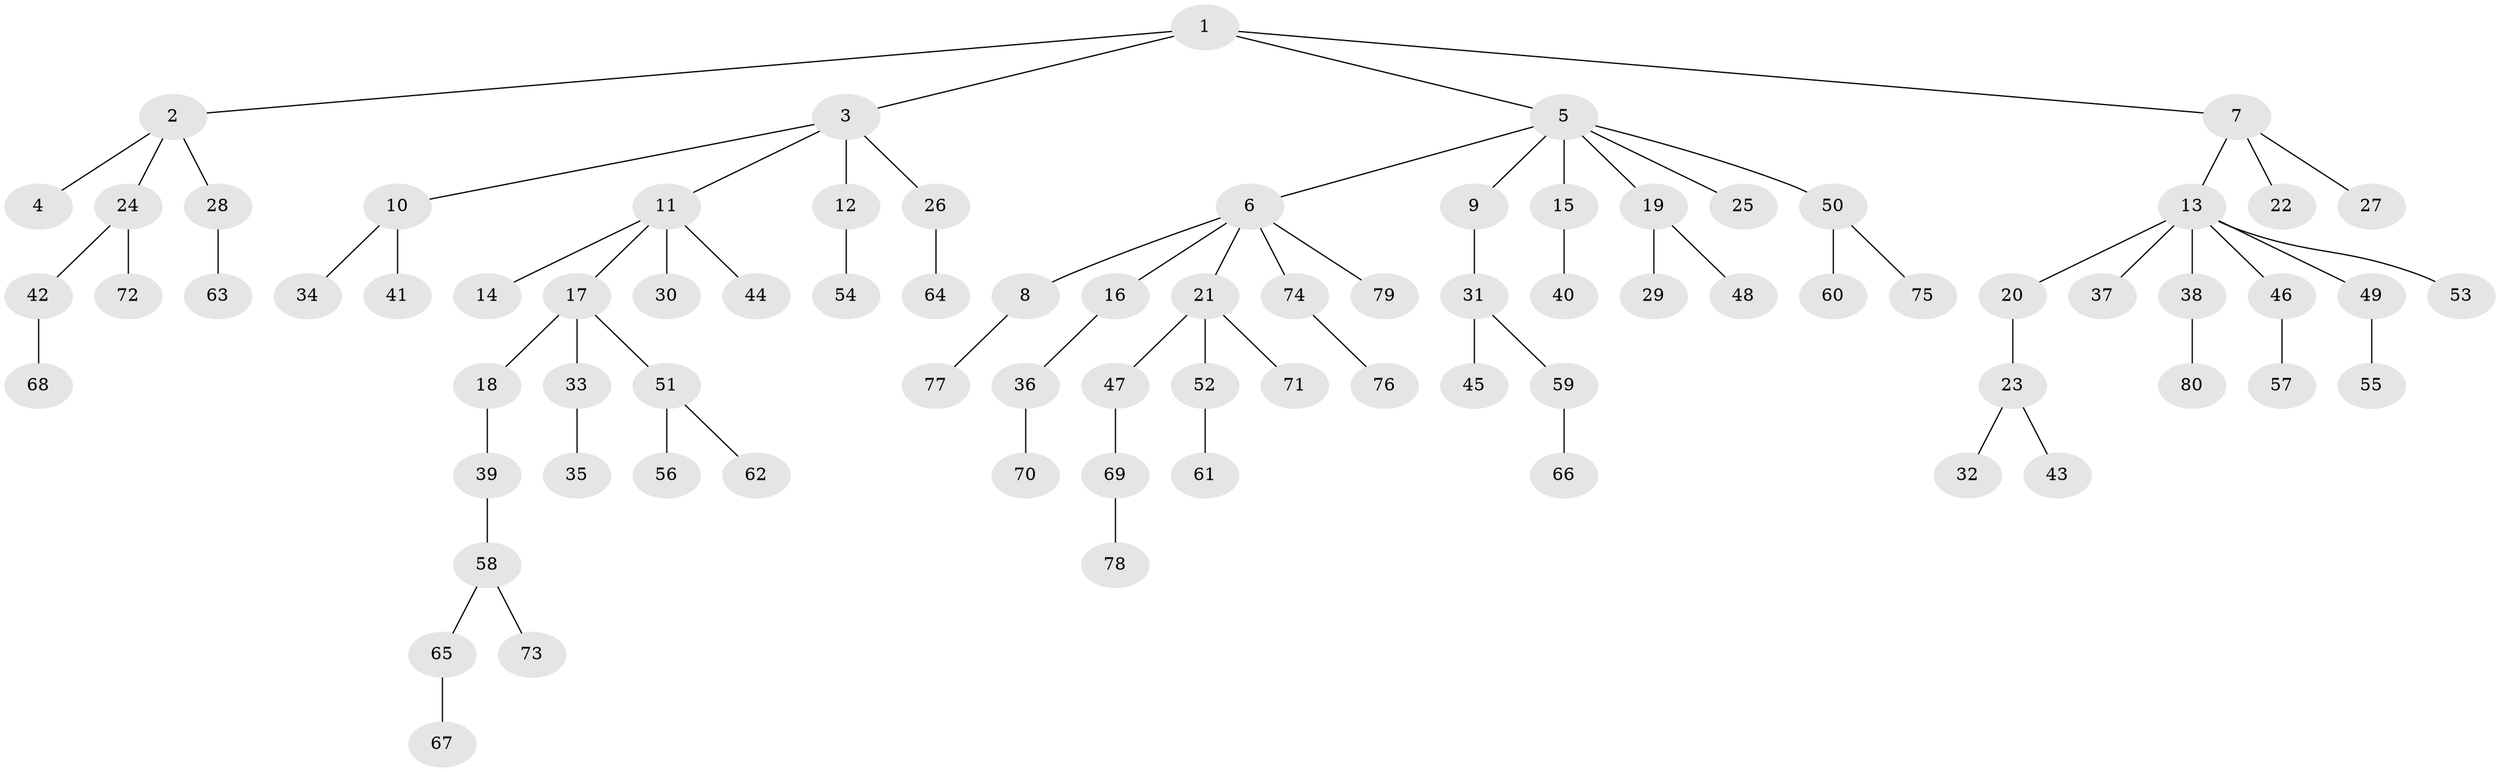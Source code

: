 // coarse degree distribution, {4: 0.06, 3: 0.08, 8: 0.02, 7: 0.04, 6: 0.02, 1: 0.64, 2: 0.14}
// Generated by graph-tools (version 1.1) at 2025/24/03/03/25 07:24:07]
// undirected, 80 vertices, 79 edges
graph export_dot {
graph [start="1"]
  node [color=gray90,style=filled];
  1;
  2;
  3;
  4;
  5;
  6;
  7;
  8;
  9;
  10;
  11;
  12;
  13;
  14;
  15;
  16;
  17;
  18;
  19;
  20;
  21;
  22;
  23;
  24;
  25;
  26;
  27;
  28;
  29;
  30;
  31;
  32;
  33;
  34;
  35;
  36;
  37;
  38;
  39;
  40;
  41;
  42;
  43;
  44;
  45;
  46;
  47;
  48;
  49;
  50;
  51;
  52;
  53;
  54;
  55;
  56;
  57;
  58;
  59;
  60;
  61;
  62;
  63;
  64;
  65;
  66;
  67;
  68;
  69;
  70;
  71;
  72;
  73;
  74;
  75;
  76;
  77;
  78;
  79;
  80;
  1 -- 2;
  1 -- 3;
  1 -- 5;
  1 -- 7;
  2 -- 4;
  2 -- 24;
  2 -- 28;
  3 -- 10;
  3 -- 11;
  3 -- 12;
  3 -- 26;
  5 -- 6;
  5 -- 9;
  5 -- 15;
  5 -- 19;
  5 -- 25;
  5 -- 50;
  6 -- 8;
  6 -- 16;
  6 -- 21;
  6 -- 74;
  6 -- 79;
  7 -- 13;
  7 -- 22;
  7 -- 27;
  8 -- 77;
  9 -- 31;
  10 -- 34;
  10 -- 41;
  11 -- 14;
  11 -- 17;
  11 -- 30;
  11 -- 44;
  12 -- 54;
  13 -- 20;
  13 -- 37;
  13 -- 38;
  13 -- 46;
  13 -- 49;
  13 -- 53;
  15 -- 40;
  16 -- 36;
  17 -- 18;
  17 -- 33;
  17 -- 51;
  18 -- 39;
  19 -- 29;
  19 -- 48;
  20 -- 23;
  21 -- 47;
  21 -- 52;
  21 -- 71;
  23 -- 32;
  23 -- 43;
  24 -- 42;
  24 -- 72;
  26 -- 64;
  28 -- 63;
  31 -- 45;
  31 -- 59;
  33 -- 35;
  36 -- 70;
  38 -- 80;
  39 -- 58;
  42 -- 68;
  46 -- 57;
  47 -- 69;
  49 -- 55;
  50 -- 60;
  50 -- 75;
  51 -- 56;
  51 -- 62;
  52 -- 61;
  58 -- 65;
  58 -- 73;
  59 -- 66;
  65 -- 67;
  69 -- 78;
  74 -- 76;
}
